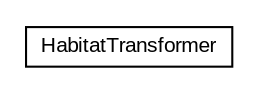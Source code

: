 #!/usr/local/bin/dot
#
# Class diagram 
# Generated by UMLGraph version R5_6-24-gf6e263 (http://www.umlgraph.org/)
#

digraph G {
	edge [fontname="arial",fontsize=10,labelfontname="arial",labelfontsize=10];
	node [fontname="arial",fontsize=10,shape=plaintext];
	nodesep=0.25;
	ranksep=0.5;
	// edu.arizona.biosemantics.semanticmarkup.markupelement.habitat.transform.HabitatTransformer
	c23877 [label=<<table title="edu.arizona.biosemantics.semanticmarkup.markupelement.habitat.transform.HabitatTransformer" border="0" cellborder="1" cellspacing="0" cellpadding="2" port="p" href="./HabitatTransformer.html">
		<tr><td><table border="0" cellspacing="0" cellpadding="1">
<tr><td align="center" balign="center"> HabitatTransformer </td></tr>
		</table></td></tr>
		</table>>, URL="./HabitatTransformer.html", fontname="arial", fontcolor="black", fontsize=10.0];
}

